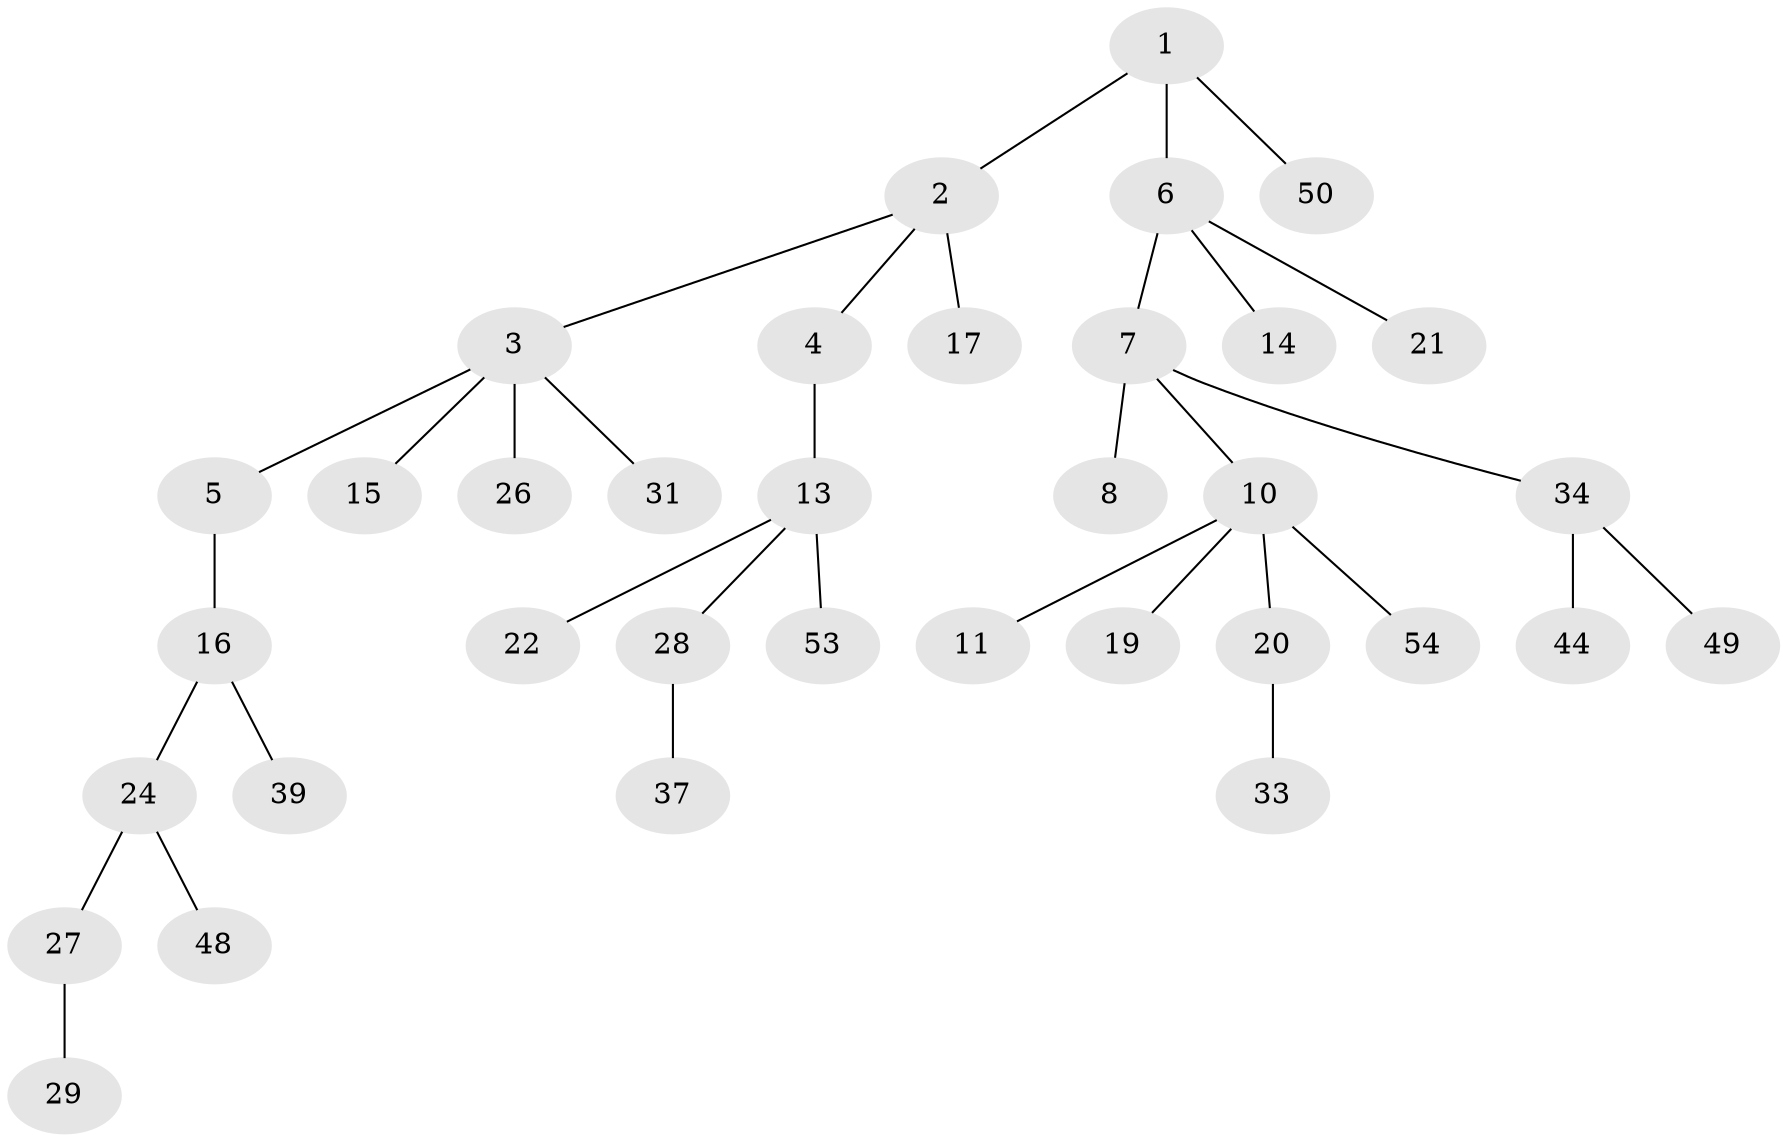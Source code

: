 // Generated by graph-tools (version 1.1) at 2025/52/02/27/25 19:52:13]
// undirected, 35 vertices, 34 edges
graph export_dot {
graph [start="1"]
  node [color=gray90,style=filled];
  1 [super="+32"];
  2 [super="+12"];
  3 [super="+25"];
  4 [super="+45"];
  5;
  6 [super="+9"];
  7 [super="+52"];
  8;
  10 [super="+35"];
  11;
  13 [super="+18"];
  14;
  15 [super="+41"];
  16 [super="+23"];
  17;
  19 [super="+47"];
  20 [super="+40"];
  21 [super="+51"];
  22;
  24 [super="+38"];
  26;
  27 [super="+30"];
  28 [super="+46"];
  29;
  31;
  33 [super="+36"];
  34 [super="+42"];
  37 [super="+43"];
  39;
  44;
  48;
  49;
  50;
  53;
  54;
  1 -- 2;
  1 -- 6;
  1 -- 50;
  2 -- 3;
  2 -- 4;
  2 -- 17;
  3 -- 5;
  3 -- 15;
  3 -- 26;
  3 -- 31;
  4 -- 13;
  5 -- 16;
  6 -- 7;
  6 -- 14;
  6 -- 21;
  7 -- 8;
  7 -- 10;
  7 -- 34;
  10 -- 11;
  10 -- 19;
  10 -- 20;
  10 -- 54;
  13 -- 22;
  13 -- 28;
  13 -- 53;
  16 -- 24;
  16 -- 39;
  20 -- 33;
  24 -- 27;
  24 -- 48;
  27 -- 29;
  28 -- 37;
  34 -- 44;
  34 -- 49;
}
